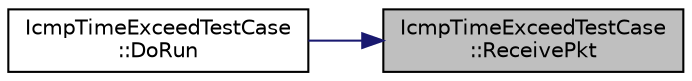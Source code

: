 digraph "IcmpTimeExceedTestCase::ReceivePkt"
{
 // LATEX_PDF_SIZE
  edge [fontname="Helvetica",fontsize="10",labelfontname="Helvetica",labelfontsize="10"];
  node [fontname="Helvetica",fontsize="10",shape=record];
  rankdir="RL";
  Node1 [label="IcmpTimeExceedTestCase\l::ReceivePkt",height=0.2,width=0.4,color="black", fillcolor="grey75", style="filled", fontcolor="black",tooltip=" "];
  Node1 -> Node2 [dir="back",color="midnightblue",fontsize="10",style="solid",fontname="Helvetica"];
  Node2 [label="IcmpTimeExceedTestCase\l::DoRun",height=0.2,width=0.4,color="black", fillcolor="white", style="filled",URL="$class_icmp_time_exceed_test_case.html#a6bfd66363fe7313fa48c982c17e14c62",tooltip="Implementation to actually run this TestCase."];
}
